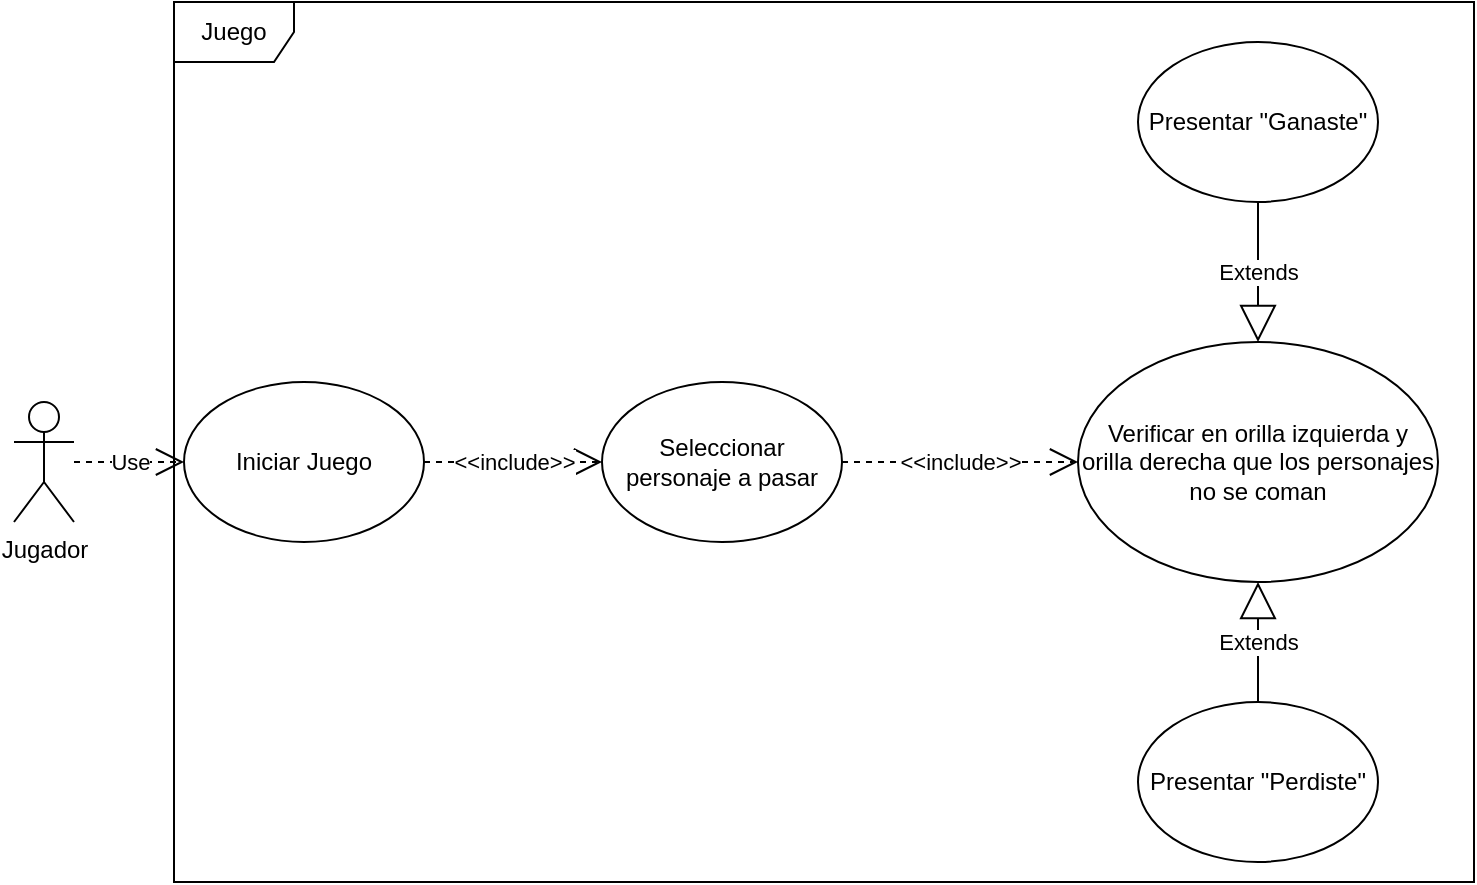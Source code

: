 <mxfile>
    <diagram id="AYCIciPir0RGrKzQzy5o" name="Page-1">
        <mxGraphModel dx="1000" dy="804" grid="1" gridSize="10" guides="1" tooltips="1" connect="1" arrows="1" fold="1" page="1" pageScale="1" pageWidth="850" pageHeight="1100" math="0" shadow="0">
            <root>
                <mxCell id="0"/>
                <mxCell id="1" parent="0"/>
                <mxCell id="2" value="Jugador" style="shape=umlActor;verticalLabelPosition=bottom;verticalAlign=top;html=1;outlineConnect=0;" vertex="1" parent="1">
                    <mxGeometry x="33" y="280" width="30" height="60" as="geometry"/>
                </mxCell>
                <mxCell id="3" value="Iniciar Juego" style="ellipse;whiteSpace=wrap;html=1;" vertex="1" parent="1">
                    <mxGeometry x="118" y="270" width="120" height="80" as="geometry"/>
                </mxCell>
                <mxCell id="4" value="Seleccionar personaje a pasar" style="ellipse;whiteSpace=wrap;html=1;" vertex="1" parent="1">
                    <mxGeometry x="327" y="270" width="120" height="80" as="geometry"/>
                </mxCell>
                <mxCell id="5" value="Verificar en orilla izquierda y orilla derecha que los personajes no se coman" style="ellipse;whiteSpace=wrap;html=1;" vertex="1" parent="1">
                    <mxGeometry x="565" y="250" width="180" height="120" as="geometry"/>
                </mxCell>
                <mxCell id="6" value="Presentar &quot;Ganaste&quot;" style="ellipse;whiteSpace=wrap;html=1;" vertex="1" parent="1">
                    <mxGeometry x="595" y="100" width="120" height="80" as="geometry"/>
                </mxCell>
                <mxCell id="7" value="Presentar &quot;Perdiste&quot;" style="ellipse;whiteSpace=wrap;html=1;" vertex="1" parent="1">
                    <mxGeometry x="595" y="430" width="120" height="80" as="geometry"/>
                </mxCell>
                <mxCell id="8" value="Use" style="endArrow=open;endSize=12;dashed=1;html=1;" edge="1" parent="1" source="2" target="3">
                    <mxGeometry width="160" relative="1" as="geometry">
                        <mxPoint x="363" y="260" as="sourcePoint"/>
                        <mxPoint x="523" y="260" as="targetPoint"/>
                    </mxGeometry>
                </mxCell>
                <mxCell id="11" value="&amp;lt;&amp;lt;include&amp;gt;&amp;gt;" style="endArrow=open;endSize=12;dashed=1;html=1;" edge="1" parent="1" source="3" target="4">
                    <mxGeometry width="160" relative="1" as="geometry">
                        <mxPoint x="188" y="140" as="sourcePoint"/>
                        <mxPoint x="188" y="280" as="targetPoint"/>
                    </mxGeometry>
                </mxCell>
                <mxCell id="12" value="&amp;lt;&amp;lt;include&amp;gt;&amp;gt;" style="endArrow=open;endSize=12;dashed=1;html=1;" edge="1" parent="1" source="4" target="5">
                    <mxGeometry width="160" relative="1" as="geometry">
                        <mxPoint x="248" y="320" as="sourcePoint"/>
                        <mxPoint x="303" y="320" as="targetPoint"/>
                    </mxGeometry>
                </mxCell>
                <mxCell id="13" value="Extends" style="endArrow=block;endSize=16;endFill=0;html=1;" edge="1" parent="1" source="6" target="5">
                    <mxGeometry width="160" relative="1" as="geometry">
                        <mxPoint x="420" y="260" as="sourcePoint"/>
                        <mxPoint x="580" y="260" as="targetPoint"/>
                    </mxGeometry>
                </mxCell>
                <mxCell id="14" value="Extends" style="endArrow=block;endSize=16;endFill=0;html=1;" edge="1" parent="1" source="7" target="5">
                    <mxGeometry width="160" relative="1" as="geometry">
                        <mxPoint x="665" y="190" as="sourcePoint"/>
                        <mxPoint x="665" y="260" as="targetPoint"/>
                    </mxGeometry>
                </mxCell>
                <mxCell id="16" value="Juego" style="shape=umlFrame;whiteSpace=wrap;html=1;" vertex="1" parent="1">
                    <mxGeometry x="113" y="80" width="650" height="440" as="geometry"/>
                </mxCell>
            </root>
        </mxGraphModel>
    </diagram>
</mxfile>